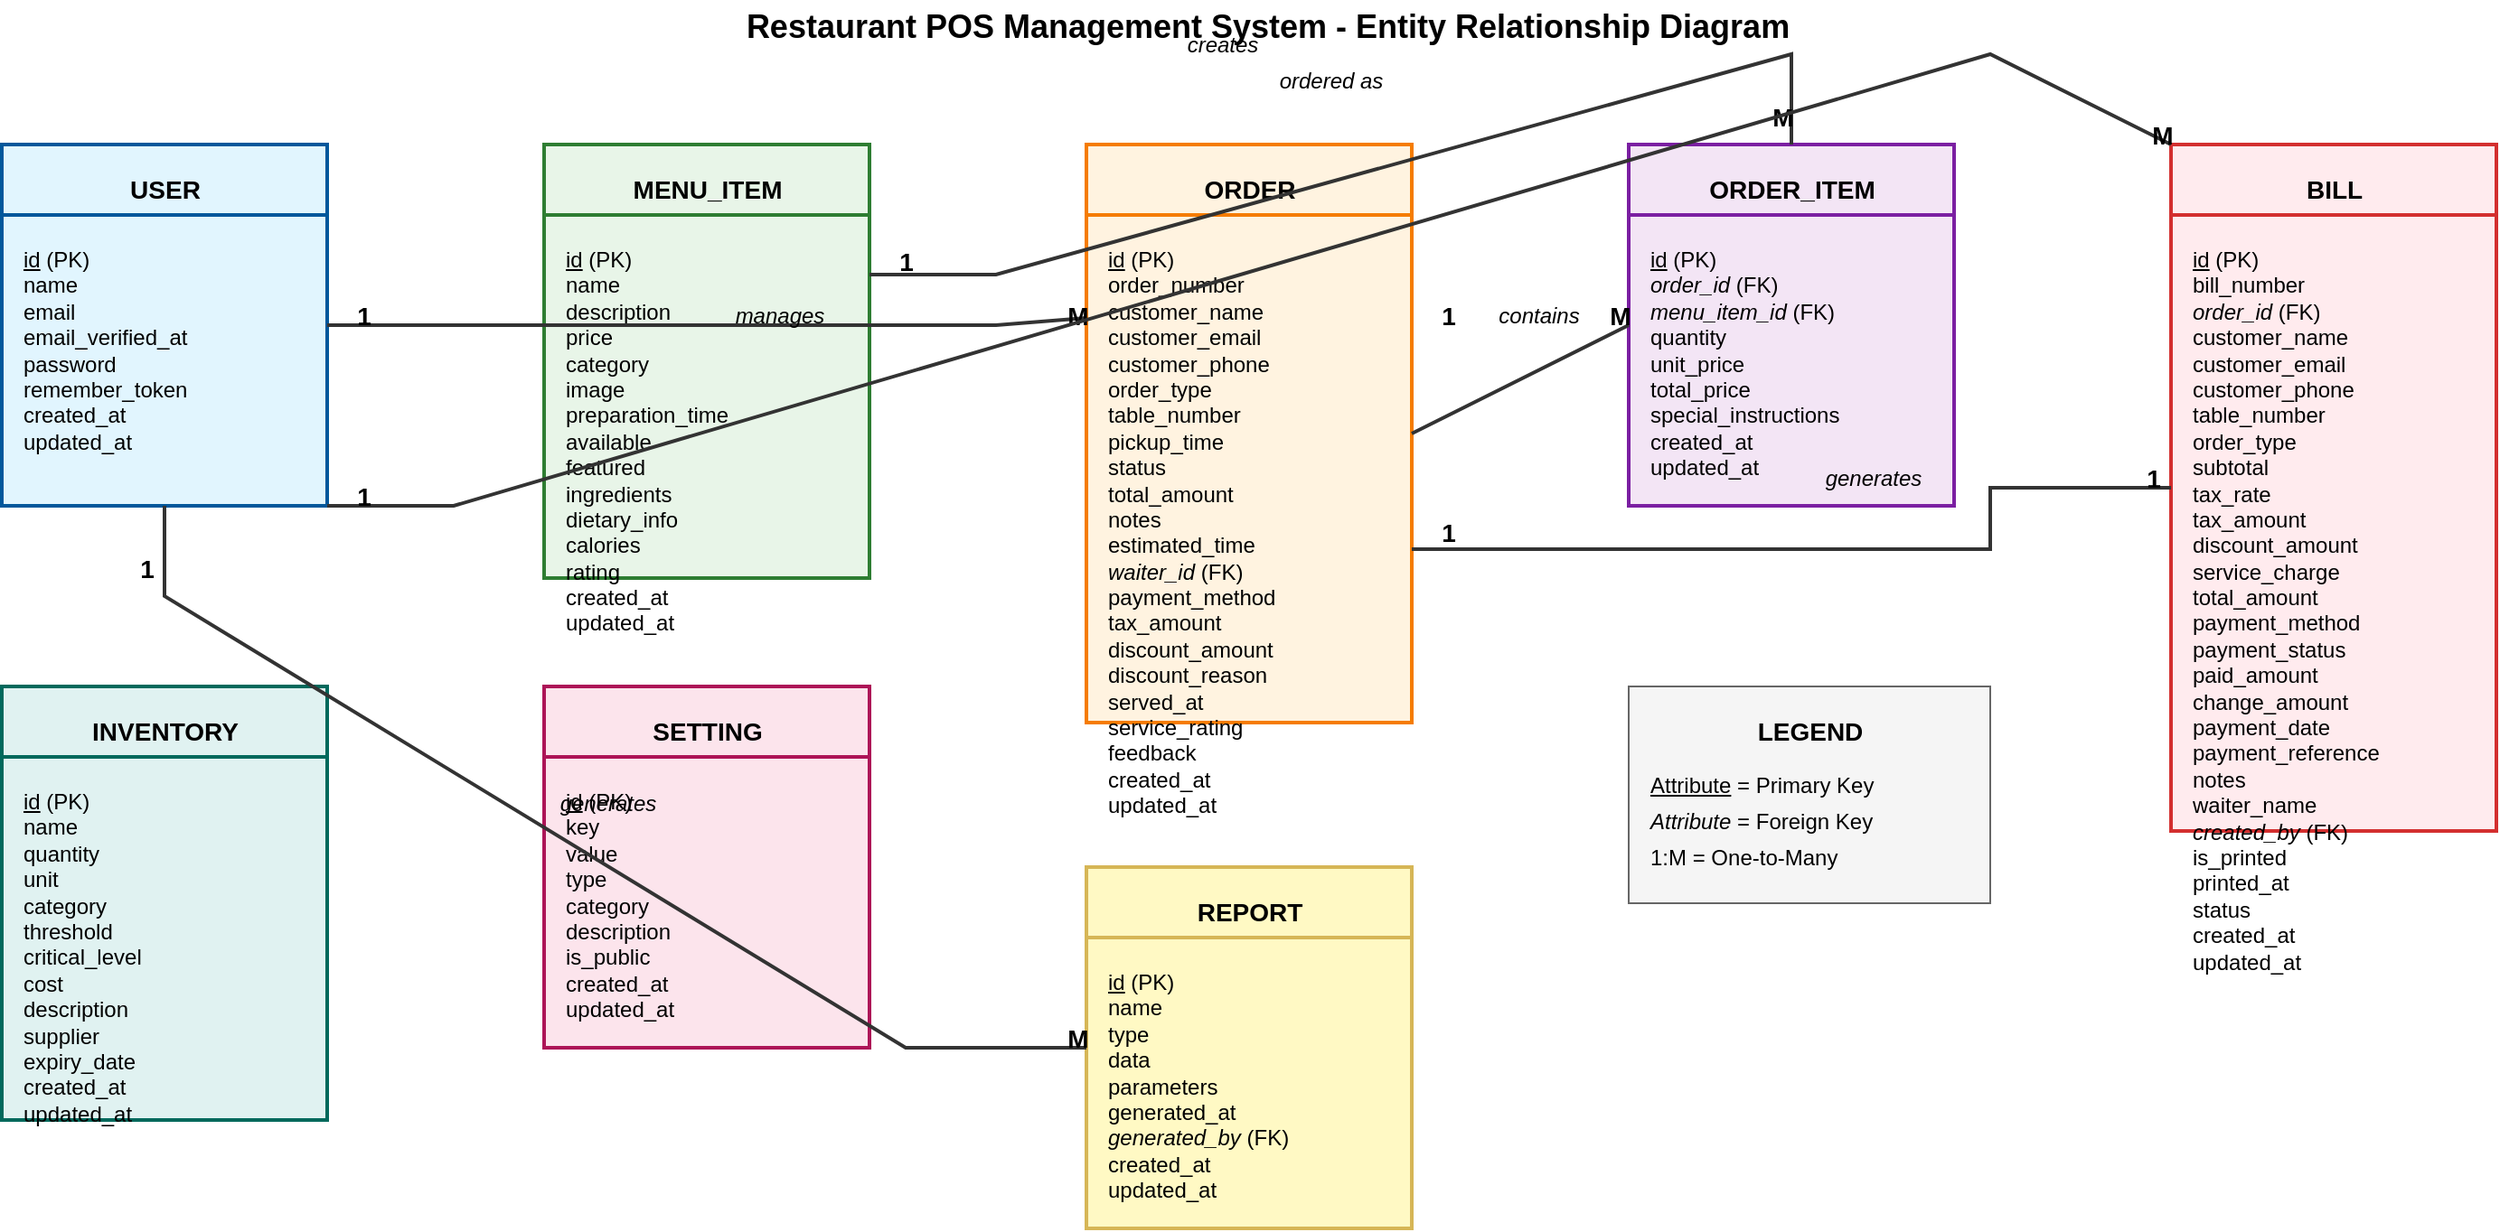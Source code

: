 <mxfile version="24.7.17">
  <diagram name="Restaurant POS - Entity Relationship Diagram" id="erd-restaurant-pos">
    <mxGraphModel dx="1422" dy="794" grid="1" gridSize="10" guides="1" tooltips="1" connect="1" arrows="1" fold="1" page="1" pageScale="1" pageWidth="1600" pageHeight="1200" math="0" shadow="0">
      <root>
        <mxCell id="0" />
        <mxCell id="1" parent="0" />
        
        <!-- Title -->
        <mxCell id="title" value="Restaurant POS Management System - Entity Relationship Diagram" style="text;html=1;align=center;verticalAlign=middle;resizable=0;points=[];autosize=1;strokeColor=none;fillColor=none;fontSize=18;fontStyle=1;" vertex="1" parent="1">
          <mxGeometry x="500" y="20" width="600" height="30" as="geometry" />
        </mxCell>

        <!-- User Entity -->
        <mxCell id="user-entity" value="" style="rounded=0;whiteSpace=wrap;html=1;fillColor=#e1f5fe;strokeColor=#01579b;strokeWidth=2;" vertex="1" parent="1">
          <mxGeometry x="100" y="100" width="180" height="200" as="geometry" />
        </mxCell>
        <mxCell id="user-title" value="USER" style="text;html=1;align=center;verticalAlign=middle;resizable=0;points=[];autosize=1;strokeColor=none;fillColor=none;fontSize=14;fontStyle=1;" vertex="1" parent="1">
          <mxGeometry x="165" y="110" width="50" height="30" as="geometry" />
        </mxCell>
        <mxCell id="user-line" value="" style="line;strokeWidth=2;fillColor=none;align=left;verticalAlign=middle;spacingTop=-1;spacingLeft=3;spacingRight=3;rotatable=0;labelPosition=right;points=[];portConstraint=eastwest;strokeColor=#01579b;" vertex="1" parent="1">
          <mxGeometry x="100" y="135" width="180" height="8" as="geometry" />
        </mxCell>
        <mxCell id="user-attrs" value="&lt;u&gt;id&lt;/u&gt; (PK)&#xa;name&#xa;email&#xa;email_verified_at&#xa;password&#xa;remember_token&#xa;created_at&#xa;updated_at" style="text;html=1;align=left;verticalAlign=top;resizable=0;points=[];autosize=1;strokeColor=none;fillColor=none;fontSize=12;" vertex="1" parent="1">
          <mxGeometry x="110" y="150" width="120" height="130" as="geometry" />
        </mxCell>

        <!-- MenuItem Entity -->
        <mxCell id="menuitem-entity" value="" style="rounded=0;whiteSpace=wrap;html=1;fillColor=#e8f5e8;strokeColor=#2e7d32;strokeWidth=2;" vertex="1" parent="1">
          <mxGeometry x="400" y="100" width="180" height="240" as="geometry" />
        </mxCell>
        <mxCell id="menuitem-title" value="MENU_ITEM" style="text;html=1;align=center;verticalAlign=middle;resizable=0;points=[];autosize=1;strokeColor=none;fillColor=none;fontSize=14;fontStyle=1;" vertex="1" parent="1">
          <mxGeometry x="450" y="110" width="80" height="30" as="geometry" />
        </mxCell>
        <mxCell id="menuitem-line" value="" style="line;strokeWidth=2;fillColor=none;align=left;verticalAlign=middle;spacingTop=-1;spacingLeft=3;spacingRight=3;rotatable=0;labelPosition=right;points=[];portConstraint=eastwest;strokeColor=#2e7d32;" vertex="1" parent="1">
          <mxGeometry x="400" y="135" width="180" height="8" as="geometry" />
        </mxCell>
        <mxCell id="menuitem-attrs" value="&lt;u&gt;id&lt;/u&gt; (PK)&#xa;name&#xa;description&#xa;price&#xa;category&#xa;image&#xa;preparation_time&#xa;available&#xa;featured&#xa;ingredients&#xa;dietary_info&#xa;calories&#xa;rating&#xa;created_at&#xa;updated_at" style="text;html=1;align=left;verticalAlign=top;resizable=0;points=[];autosize=1;strokeColor=none;fillColor=none;fontSize=12;" vertex="1" parent="1">
          <mxGeometry x="410" y="150" width="120" height="180" as="geometry" />
        </mxCell>

        <!-- Order Entity -->
        <mxCell id="order-entity" value="" style="rounded=0;whiteSpace=wrap;html=1;fillColor=#fff3e0;strokeColor=#f57c00;strokeWidth=2;" vertex="1" parent="1">
          <mxGeometry x="700" y="100" width="180" height="320" as="geometry" />
        </mxCell>
        <mxCell id="order-title" value="ORDER" style="text;html=1;align=center;verticalAlign=middle;resizable=0;points=[];autosize=1;strokeColor=none;fillColor=none;fontSize=14;fontStyle=1;" vertex="1" parent="1">
          <mxGeometry x="765" y="110" width="50" height="30" as="geometry" />
        </mxCell>
        <mxCell id="order-line" value="" style="line;strokeWidth=2;fillColor=none;align=left;verticalAlign=middle;spacingTop=-1;spacingLeft=3;spacingRight=3;rotatable=0;labelPosition=right;points=[];portConstraint=eastwest;strokeColor=#f57c00;" vertex="1" parent="1">
          <mxGeometry x="700" y="135" width="180" height="8" as="geometry" />
        </mxCell>
        <mxCell id="order-attrs" value="&lt;u&gt;id&lt;/u&gt; (PK)&#xa;order_number&#xa;customer_name&#xa;customer_email&#xa;customer_phone&#xa;order_type&#xa;table_number&#xa;pickup_time&#xa;status&#xa;total_amount&#xa;notes&#xa;estimated_time&#xa;&lt;i&gt;waiter_id&lt;/i&gt; (FK)&#xa;payment_method&#xa;tax_amount&#xa;discount_amount&#xa;discount_reason&#xa;served_at&#xa;service_rating&#xa;feedback&#xa;created_at&#xa;updated_at" style="text;html=1;align=left;verticalAlign=top;resizable=0;points=[];autosize=1;strokeColor=none;fillColor=none;fontSize=12;" vertex="1" parent="1">
          <mxGeometry x="710" y="150" width="120" height="260" as="geometry" />
        </mxCell>

        <!-- OrderItem Entity -->
        <mxCell id="orderitem-entity" value="" style="rounded=0;whiteSpace=wrap;html=1;fillColor=#f3e5f5;strokeColor=#7b1fa2;strokeWidth=2;" vertex="1" parent="1">
          <mxGeometry x="1000" y="100" width="180" height="200" as="geometry" />
        </mxCell>
        <mxCell id="orderitem-title" value="ORDER_ITEM" style="text;html=1;align=center;verticalAlign=middle;resizable=0;points=[];autosize=1;strokeColor=none;fillColor=none;fontSize=14;fontStyle=1;" vertex="1" parent="1">
          <mxGeometry x="1055" y="110" width="70" height="30" as="geometry" />
        </mxCell>
        <mxCell id="orderitem-line" value="" style="line;strokeWidth=2;fillColor=none;align=left;verticalAlign=middle;spacingTop=-1;spacingLeft=3;spacingRight=3;rotatable=0;labelPosition=right;points=[];portConstraint=eastwest;strokeColor=#7b1fa2;" vertex="1" parent="1">
          <mxGeometry x="1000" y="135" width="180" height="8" as="geometry" />
        </mxCell>
        <mxCell id="orderitem-attrs" value="&lt;u&gt;id&lt;/u&gt; (PK)&#xa;&lt;i&gt;order_id&lt;/i&gt; (FK)&#xa;&lt;i&gt;menu_item_id&lt;/i&gt; (FK)&#xa;quantity&#xa;unit_price&#xa;total_price&#xa;special_instructions&#xa;created_at&#xa;updated_at" style="text;html=1;align=left;verticalAlign=top;resizable=0;points=[];autosize=1;strokeColor=none;fillColor=none;fontSize=12;" vertex="1" parent="1">
          <mxGeometry x="1010" y="150" width="140" height="140" as="geometry" />
        </mxCell>

        <!-- Bill Entity -->
        <mxCell id="bill-entity" value="" style="rounded=0;whiteSpace=wrap;html=1;fillColor=#ffebee;strokeColor=#d32f2f;strokeWidth=2;" vertex="1" parent="1">
          <mxGeometry x="1300" y="100" width="180" height="380" as="geometry" />
        </mxCell>
        <mxCell id="bill-title" value="BILL" style="text;html=1;align=center;verticalAlign=middle;resizable=0;points=[];autosize=1;strokeColor=none;fillColor=none;fontSize=14;fontStyle=1;" vertex="1" parent="1">
          <mxGeometry x="1375" y="110" width="30" height="30" as="geometry" />
        </mxCell>
        <mxCell id="bill-line" value="" style="line;strokeWidth=2;fillColor=none;align=left;verticalAlign=middle;spacingTop=-1;spacingLeft=3;spacingRight=3;rotatable=0;labelPosition=right;points=[];portConstraint=eastwest;strokeColor=#d32f2f;" vertex="1" parent="1">
          <mxGeometry x="1300" y="135" width="180" height="8" as="geometry" />
        </mxCell>
        <mxCell id="bill-attrs" value="&lt;u&gt;id&lt;/u&gt; (PK)&#xa;bill_number&#xa;&lt;i&gt;order_id&lt;/i&gt; (FK)&#xa;customer_name&#xa;customer_email&#xa;customer_phone&#xa;table_number&#xa;order_type&#xa;subtotal&#xa;tax_rate&#xa;tax_amount&#xa;discount_amount&#xa;service_charge&#xa;total_amount&#xa;payment_method&#xa;payment_status&#xa;paid_amount&#xa;change_amount&#xa;payment_date&#xa;payment_reference&#xa;notes&#xa;waiter_name&#xa;&lt;i&gt;created_by&lt;/i&gt; (FK)&#xa;is_printed&#xa;printed_at&#xa;status&#xa;created_at&#xa;updated_at" style="text;html=1;align=left;verticalAlign=top;resizable=0;points=[];autosize=1;strokeColor=none;fillColor=none;fontSize=12;" vertex="1" parent="1">
          <mxGeometry x="1310" y="150" width="140" height="320" as="geometry" />
        </mxCell>

        <!-- Inventory Entity -->
        <mxCell id="inventory-entity" value="" style="rounded=0;whiteSpace=wrap;html=1;fillColor=#e0f2f1;strokeColor=#00695c;strokeWidth=2;" vertex="1" parent="1">
          <mxGeometry x="100" y="400" width="180" height="240" as="geometry" />
        </mxCell>
        <mxCell id="inventory-title" value="INVENTORY" style="text;html=1;align=center;verticalAlign=middle;resizable=0;points=[];autosize=1;strokeColor=none;fillColor=none;fontSize=14;fontStyle=1;" vertex="1" parent="1">
          <mxGeometry x="155" y="410" width="70" height="30" as="geometry" />
        </mxCell>
        <mxCell id="inventory-line" value="" style="line;strokeWidth=2;fillColor=none;align=left;verticalAlign=middle;spacingTop=-1;spacingLeft=3;spacingRight=3;rotatable=0;labelPosition=right;points=[];portConstraint=eastwest;strokeColor=#00695c;" vertex="1" parent="1">
          <mxGeometry x="100" y="435" width="180" height="8" as="geometry" />
        </mxCell>
        <mxCell id="inventory-attrs" value="&lt;u&gt;id&lt;/u&gt; (PK)&#xa;name&#xa;quantity&#xa;unit&#xa;category&#xa;threshold&#xa;critical_level&#xa;cost&#xa;description&#xa;supplier&#xa;expiry_date&#xa;created_at&#xa;updated_at" style="text;html=1;align=left;verticalAlign=top;resizable=0;points=[];autosize=1;strokeColor=none;fillColor=none;fontSize=12;" vertex="1" parent="1">
          <mxGeometry x="110" y="450" width="120" height="180" as="geometry" />
        </mxCell>

        <!-- Setting Entity -->
        <mxCell id="setting-entity" value="" style="rounded=0;whiteSpace=wrap;html=1;fillColor=#fce4ec;strokeColor=#ad1457;strokeWidth=2;" vertex="1" parent="1">
          <mxGeometry x="400" y="400" width="180" height="200" as="geometry" />
        </mxCell>
        <mxCell id="setting-title" value="SETTING" style="text;html=1;align=center;verticalAlign=middle;resizable=0;points=[];autosize=1;strokeColor=none;fillColor=none;fontSize=14;fontStyle=1;" vertex="1" parent="1">
          <mxGeometry x="465" y="410" width="50" height="30" as="geometry" />
        </mxCell>
        <mxCell id="setting-line" value="" style="line;strokeWidth=2;fillColor=none;align=left;verticalAlign=middle;spacingTop=-1;spacingLeft=3;spacingRight=3;rotatable=0;labelPosition=right;points=[];portConstraint=eastwest;strokeColor=#ad1457;" vertex="1" parent="1">
          <mxGeometry x="400" y="435" width="180" height="8" as="geometry" />
        </mxCell>
        <mxCell id="setting-attrs" value="&lt;u&gt;id&lt;/u&gt; (PK)&#xa;key&#xa;value&#xa;type&#xa;category&#xa;description&#xa;is_public&#xa;created_at&#xa;updated_at" style="text;html=1;align=left;verticalAlign=top;resizable=0;points=[];autosize=1;strokeColor=none;fillColor=none;fontSize=12;" vertex="1" parent="1">
          <mxGeometry x="410" y="450" width="120" height="140" as="geometry" />
        </mxCell>

        <!-- Report Entity -->
        <mxCell id="report-entity" value="" style="rounded=0;whiteSpace=wrap;html=1;fillColor=#fff9c4;strokeColor=#d6b656;strokeWidth=2;" vertex="1" parent="1">
          <mxGeometry x="700" y="500" width="180" height="200" as="geometry" />
        </mxCell>
        <mxCell id="report-title" value="REPORT" style="text;html=1;align=center;verticalAlign=middle;resizable=0;points=[];autosize=1;strokeColor=none;fillColor=none;fontSize=14;fontStyle=1;" vertex="1" parent="1">
          <mxGeometry x="765" y="510" width="50" height="30" as="geometry" />
        </mxCell>
        <mxCell id="report-line" value="" style="line;strokeWidth=2;fillColor=none;align=left;verticalAlign=middle;spacingTop=-1;spacingLeft=3;spacingRight=3;rotatable=0;labelPosition=right;points=[];portConstraint=eastwest;strokeColor=#d6b656;" vertex="1" parent="1">
          <mxGeometry x="700" y="535" width="180" height="8" as="geometry" />
        </mxCell>
        <mxCell id="report-attrs" value="&lt;u&gt;id&lt;/u&gt; (PK)&#xa;name&#xa;type&#xa;data&#xa;parameters&#xa;generated_at&#xa;&lt;i&gt;generated_by&lt;/i&gt; (FK)&#xa;created_at&#xa;updated_at" style="text;html=1;align=left;verticalAlign=top;resizable=0;points=[];autosize=1;strokeColor=none;fillColor=none;fontSize=12;" vertex="1" parent="1">
          <mxGeometry x="710" y="550" width="140" height="140" as="geometry" />
        </mxCell>

        <!-- Relationships -->
        <!-- User to Order (1:M) -->
        <mxCell id="user-order-rel" value="" style="endArrow=none;html=1;rounded=0;exitX=1;exitY=0.5;exitDx=0;exitDy=0;entryX=0;entryY=0.3;entryDx=0;entryDy=0;strokeWidth=2;strokeColor=#333333;" edge="1" parent="1" source="user-entity" target="order-entity">
          <mxGeometry width="50" height="50" relative="1" as="geometry">
            <mxPoint x="400" y="300" as="sourcePoint" />
            <mxPoint x="450" y="250" as="targetPoint" />
            <Array as="points">
              <mxPoint x="350" y="200" />
              <mxPoint x="650" y="200" />
            </Array>
          </mxGeometry>
        </mxCell>
        <mxCell id="user-order-card1" value="1" style="text;html=1;align=center;verticalAlign=middle;resizable=0;points=[];autosize=1;strokeColor=none;fillColor=none;fontSize=14;fontStyle=1;" vertex="1" parent="1">
          <mxGeometry x="290" y="180" width="20" height="30" as="geometry" />
        </mxCell>
        <mxCell id="user-order-card2" value="M" style="text;html=1;align=center;verticalAlign=middle;resizable=0;points=[];autosize=1;strokeColor=none;fillColor=none;fontSize=14;fontStyle=1;" vertex="1" parent="1">
          <mxGeometry x="680" y="180" width="30" height="30" as="geometry" />
        </mxCell>
        <mxCell id="user-order-label" value="manages" style="text;html=1;align=center;verticalAlign=middle;resizable=0;points=[];autosize=1;strokeColor=none;fillColor=none;fontSize=12;fontStyle=2;" vertex="1" parent="1">
          <mxGeometry x="500" y="180" width="60" height="30" as="geometry" />
        </mxCell>

        <!-- Order to OrderItem (1:M) -->
        <mxCell id="order-orderitem-rel" value="" style="endArrow=none;html=1;rounded=0;exitX=1;exitY=0.5;exitDx=0;exitDy=0;entryX=0;entryY=0.5;entryDx=0;entryDy=0;strokeWidth=2;strokeColor=#333333;" edge="1" parent="1" source="order-entity" target="orderitem-entity">
          <mxGeometry width="50" height="50" relative="1" as="geometry">
            <mxPoint x="400" y="300" as="sourcePoint" />
            <mxPoint x="450" y="250" as="targetPoint" />
          </mxGeometry>
        </mxCell>
        <mxCell id="order-orderitem-card1" value="1" style="text;html=1;align=center;verticalAlign=middle;resizable=0;points=[];autosize=1;strokeColor=none;fillColor=none;fontSize=14;fontStyle=1;" vertex="1" parent="1">
          <mxGeometry x="890" y="180" width="20" height="30" as="geometry" />
        </mxCell>
        <mxCell id="order-orderitem-card2" value="M" style="text;html=1;align=center;verticalAlign=middle;resizable=0;points=[];autosize=1;strokeColor=none;fillColor=none;fontSize=14;fontStyle=1;" vertex="1" parent="1">
          <mxGeometry x="980" y="180" width="30" height="30" as="geometry" />
        </mxCell>
        <mxCell id="order-orderitem-label" value="contains" style="text;html=1;align=center;verticalAlign=middle;resizable=0;points=[];autosize=1;strokeColor=none;fillColor=none;fontSize=12;fontStyle=2;" vertex="1" parent="1">
          <mxGeometry x="920" y="180" width="60" height="30" as="geometry" />
        </mxCell>

        <!-- MenuItem to OrderItem (1:M) -->
        <mxCell id="menuitem-orderitem-rel" value="" style="endArrow=none;html=1;rounded=0;exitX=1;exitY=0.3;exitDx=0;exitDy=0;entryX=0.5;entryY=0;entryDx=0;entryDy=0;strokeWidth=2;strokeColor=#333333;" edge="1" parent="1" source="menuitem-entity" target="orderitem-entity">
          <mxGeometry width="50" height="50" relative="1" as="geometry">
            <mxPoint x="400" y="300" as="sourcePoint" />
            <mxPoint x="450" y="250" as="targetPoint" />
            <Array as="points">
              <mxPoint x="650" y="172" />
              <mxPoint x="1090" y="50" />
            </Array>
          </mxGeometry>
        </mxCell>
        <mxCell id="menuitem-orderitem-card1" value="1" style="text;html=1;align=center;verticalAlign=middle;resizable=0;points=[];autosize=1;strokeColor=none;fillColor=none;fontSize=14;fontStyle=1;" vertex="1" parent="1">
          <mxGeometry x="590" y="150" width="20" height="30" as="geometry" />
        </mxCell>
        <mxCell id="menuitem-orderitem-card2" value="M" style="text;html=1;align=center;verticalAlign=middle;resizable=0;points=[];autosize=1;strokeColor=none;fillColor=none;fontSize=14;fontStyle=1;" vertex="1" parent="1">
          <mxGeometry x="1070" y="70" width="30" height="30" as="geometry" />
        </mxCell>
        <mxCell id="menuitem-orderitem-label" value="ordered as" style="text;html=1;align=center;verticalAlign=middle;resizable=0;points=[];autosize=1;strokeColor=none;fillColor=none;fontSize=12;fontStyle=2;" vertex="1" parent="1">
          <mxGeometry x="800" y="50" width="70" height="30" as="geometry" />
        </mxCell>

        <!-- Order to Bill (1:1) -->
        <mxCell id="order-bill-rel" value="" style="endArrow=none;html=1;rounded=0;exitX=1;exitY=0.7;exitDx=0;exitDy=0;entryX=0;entryY=0.5;entryDx=0;entryDy=0;strokeWidth=2;strokeColor=#333333;" edge="1" parent="1" source="order-entity" target="bill-entity">
          <mxGeometry width="50" height="50" relative="1" as="geometry">
            <mxPoint x="400" y="300" as="sourcePoint" />
            <mxPoint x="450" y="250" as="targetPoint" />
            <Array as="points">
              <mxPoint x="1200" y="324" />
              <mxPoint x="1200" y="290" />
            </Array>
          </mxGeometry>
        </mxCell>
        <mxCell id="order-bill-card1" value="1" style="text;html=1;align=center;verticalAlign=middle;resizable=0;points=[];autosize=1;strokeColor=none;fillColor=none;fontSize=14;fontStyle=1;" vertex="1" parent="1">
          <mxGeometry x="890" y="300" width="20" height="30" as="geometry" />
        </mxCell>
        <mxCell id="order-bill-card2" value="1" style="text;html=1;align=center;verticalAlign=middle;resizable=0;points=[];autosize=1;strokeColor=none;fillColor=none;fontSize=14;fontStyle=1;" vertex="1" parent="1">
          <mxGeometry x="1280" y="270" width="20" height="30" as="geometry" />
        </mxCell>
        <mxCell id="order-bill-label" value="generates" style="text;html=1;align=center;verticalAlign=middle;resizable=0;points=[];autosize=1;strokeColor=none;fillColor=none;fontSize=12;fontStyle=2;" vertex="1" parent="1">
          <mxGeometry x="1100" y="270" width="70" height="30" as="geometry" />
        </mxCell>

        <!-- User to Bill (1:M) -->
        <mxCell id="user-bill-rel" value="" style="endArrow=none;html=1;rounded=0;exitX=1;exitY=1;exitDx=0;exitDy=0;entryX=0;entryY=0;entryDx=0;entryDy=0;strokeWidth=2;strokeColor=#333333;" edge="1" parent="1" source="user-entity" target="bill-entity">
          <mxGeometry width="50" height="50" relative="1" as="geometry">
            <mxPoint x="400" y="300" as="sourcePoint" />
            <mxPoint x="450" y="250" as="targetPoint" />
            <Array as="points">
              <mxPoint x="350" y="300" />
              <mxPoint x="1200" y="50" />
              <mxPoint x="1300" y="100" />
            </Array>
          </mxGeometry>
        </mxCell>
        <mxCell id="user-bill-card1" value="1" style="text;html=1;align=center;verticalAlign=middle;resizable=0;points=[];autosize=1;strokeColor=none;fillColor=none;fontSize=14;fontStyle=1;" vertex="1" parent="1">
          <mxGeometry x="290" y="280" width="20" height="30" as="geometry" />
        </mxCell>
        <mxCell id="user-bill-card2" value="M" style="text;html=1;align=center;verticalAlign=middle;resizable=0;points=[];autosize=1;strokeColor=none;fillColor=none;fontSize=14;fontStyle=1;" vertex="1" parent="1">
          <mxGeometry x="1280" y="80" width="30" height="30" as="geometry" />
        </mxCell>
        <mxCell id="user-bill-label" value="creates" style="text;html=1;align=center;verticalAlign=middle;resizable=0;points=[];autosize=1;strokeColor=none;fillColor=none;fontSize=12;fontStyle=2;" vertex="1" parent="1">
          <mxGeometry x="750" y="30" width="50" height="30" as="geometry" />
        </mxCell>

        <!-- User to Report (1:M) -->
        <mxCell id="user-report-rel" value="" style="endArrow=none;html=1;rounded=0;exitX=0.5;exitY=1;exitDx=0;exitDy=0;entryX=0;entryY=0.5;entryDx=0;entryDy=0;strokeWidth=2;strokeColor=#333333;" edge="1" parent="1" source="user-entity" target="report-entity">
          <mxGeometry width="50" height="50" relative="1" as="geometry">
            <mxPoint x="400" y="300" as="sourcePoint" />
            <mxPoint x="450" y="250" as="targetPoint" />
            <Array as="points">
              <mxPoint x="190" y="350" />
              <mxPoint x="600" y="600" />
            </Array>
          </mxGeometry>
        </mxCell>
        <mxCell id="user-report-card1" value="1" style="text;html=1;align=center;verticalAlign=middle;resizable=0;points=[];autosize=1;strokeColor=none;fillColor=none;fontSize=14;fontStyle=1;" vertex="1" parent="1">
          <mxGeometry x="170" y="320" width="20" height="30" as="geometry" />
        </mxCell>
        <mxCell id="user-report-card2" value="M" style="text;html=1;align=center;verticalAlign=middle;resizable=0;points=[];autosize=1;strokeColor=none;fillColor=none;fontSize=14;fontStyle=1;" vertex="1" parent="1">
          <mxGeometry x="680" y="580" width="30" height="30" as="geometry" />
        </mxCell>
        <mxCell id="user-report-label" value="generates" style="text;html=1;align=center;verticalAlign=middle;resizable=0;points=[];autosize=1;strokeColor=none;fillColor=none;fontSize=12;fontStyle=2;" vertex="1" parent="1">
          <mxGeometry x="400" y="450" width="70" height="30" as="geometry" />
        </mxCell>

        <!-- Legend -->
        <mxCell id="legend-box" value="" style="rounded=0;whiteSpace=wrap;html=1;fillColor=#f5f5f5;strokeColor=#666666;strokeWidth=1;" vertex="1" parent="1">
          <mxGeometry x="1000" y="400" width="200" height="120" as="geometry" />
        </mxCell>
        <mxCell id="legend-title" value="LEGEND" style="text;html=1;align=center;verticalAlign=middle;resizable=0;points=[];autosize=1;strokeColor=none;fillColor=none;fontSize=14;fontStyle=1;" vertex="1" parent="1">
          <mxGeometry x="1075" y="410" width="50" height="30" as="geometry" />
        </mxCell>
        <mxCell id="legend-pk" value="&lt;u&gt;Attribute&lt;/u&gt; = Primary Key" style="text;html=1;align=left;verticalAlign=middle;resizable=0;points=[];autosize=1;strokeColor=none;fillColor=none;fontSize=12;" vertex="1" parent="1">
          <mxGeometry x="1010" y="440" width="150" height="30" as="geometry" />
        </mxCell>
        <mxCell id="legend-fk" value="&lt;i&gt;Attribute&lt;/i&gt; = Foreign Key" style="text;html=1;align=left;verticalAlign=middle;resizable=0;points=[];autosize=1;strokeColor=none;fillColor=none;fontSize=12;" vertex="1" parent="1">
          <mxGeometry x="1010" y="460" width="140" height="30" as="geometry" />
        </mxCell>
        <mxCell id="legend-rel" value="1:M = One-to-Many" style="text;html=1;align=left;verticalAlign=middle;resizable=0;points=[];autosize=1;strokeColor=none;fillColor=none;fontSize=12;" vertex="1" parent="1">
          <mxGeometry x="1010" y="480" width="120" height="30" as="geometry" />
        </mxCell>

      </root>
    </mxGraphModel>
  </diagram>
</mxfile>
